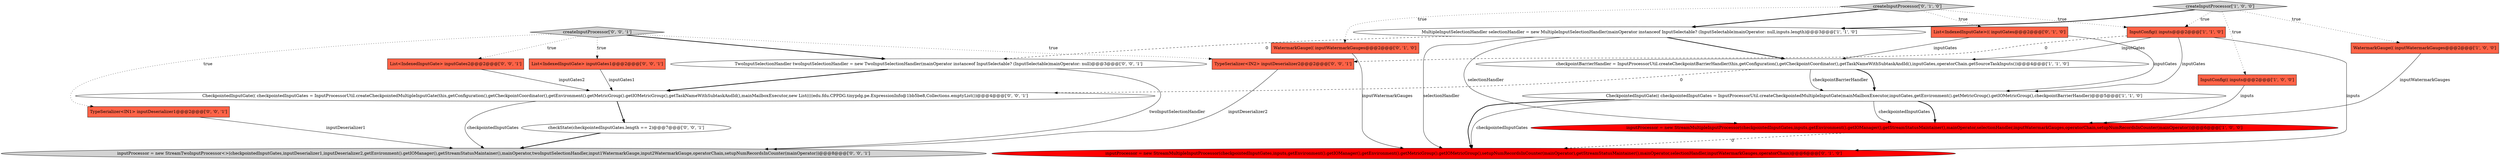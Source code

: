 digraph {
13 [style = filled, label = "TwoInputSelectionHandler twoInputSelectionHandler = new TwoInputSelectionHandler(mainOperator instanceof InputSelectable? (InputSelectable)mainOperator: null)@@@3@@@['0', '0', '1']", fillcolor = white, shape = ellipse image = "AAA0AAABBB3BBB"];
0 [style = filled, label = "InputConfig(( inputs@@@2@@@['1', '0', '0']", fillcolor = tomato, shape = box image = "AAA0AAABBB1BBB"];
7 [style = filled, label = "createInputProcessor['1', '0', '0']", fillcolor = lightgray, shape = diamond image = "AAA0AAABBB1BBB"];
4 [style = filled, label = "CheckpointedInputGate(( checkpointedInputGates = InputProcessorUtil.createCheckpointedMultipleInputGate(mainMailboxExecutor,inputGates,getEnvironment().getMetricGroup().getIOMetricGroup(),checkpointBarrierHandler)@@@5@@@['1', '1', '0']", fillcolor = white, shape = ellipse image = "AAA0AAABBB1BBB"];
6 [style = filled, label = "InputConfig(( inputs@@@2@@@['1', '1', '0']", fillcolor = tomato, shape = box image = "AAA0AAABBB1BBB"];
19 [style = filled, label = "checkState(checkpointedInputGates.length == 2)@@@7@@@['0', '0', '1']", fillcolor = white, shape = ellipse image = "AAA0AAABBB3BBB"];
3 [style = filled, label = "MultipleInputSelectionHandler selectionHandler = new MultipleInputSelectionHandler(mainOperator instanceof InputSelectable? (InputSelectable)mainOperator: null,inputs.length)@@@3@@@['1', '1', '0']", fillcolor = white, shape = ellipse image = "AAA0AAABBB1BBB"];
1 [style = filled, label = "checkpointBarrierHandler = InputProcessorUtil.createCheckpointBarrierHandler(this,getConfiguration(),getCheckpointCoordinator(),getTaskNameWithSubtaskAndId(),inputGates,operatorChain.getSourceTaskInputs())@@@4@@@['1', '1', '0']", fillcolor = white, shape = ellipse image = "AAA0AAABBB1BBB"];
12 [style = filled, label = "TypeSerializer<IN1> inputDeserializer1@@@2@@@['0', '0', '1']", fillcolor = tomato, shape = box image = "AAA0AAABBB3BBB"];
5 [style = filled, label = "inputProcessor = new StreamMultipleInputProcessor(checkpointedInputGates,inputs,getEnvironment().getIOManager(),getStreamStatusMaintainer(),mainOperator,selectionHandler,inputWatermarkGauges,operatorChain,setupNumRecordsInCounter(mainOperator))@@@6@@@['1', '0', '0']", fillcolor = red, shape = ellipse image = "AAA1AAABBB1BBB"];
2 [style = filled, label = "WatermarkGauge(( inputWatermarkGauges@@@2@@@['1', '0', '0']", fillcolor = tomato, shape = box image = "AAA0AAABBB1BBB"];
9 [style = filled, label = "createInputProcessor['0', '1', '0']", fillcolor = lightgray, shape = diamond image = "AAA0AAABBB2BBB"];
14 [style = filled, label = "CheckpointedInputGate(( checkpointedInputGates = InputProcessorUtil.createCheckpointedMultipleInputGate(this,getConfiguration(),getCheckpointCoordinator(),getEnvironment().getMetricGroup().getIOMetricGroup(),getTaskNameWithSubtaskAndId(),mainMailboxExecutor,new List((((edu.fdu.CPPDG.tinypdg.pe.ExpressionInfo@1bb5be8,Collections.emptyList())@@@4@@@['0', '0', '1']", fillcolor = white, shape = ellipse image = "AAA0AAABBB3BBB"];
17 [style = filled, label = "List<IndexedInputGate> inputGates1@@@2@@@['0', '0', '1']", fillcolor = tomato, shape = box image = "AAA0AAABBB3BBB"];
8 [style = filled, label = "inputProcessor = new StreamMultipleInputProcessor(checkpointedInputGates,inputs,getEnvironment().getIOManager(),getEnvironment().getMetricGroup().getIOMetricGroup(),setupNumRecordsInCounter(mainOperator),getStreamStatusMaintainer(),mainOperator,selectionHandler,inputWatermarkGauges,operatorChain)@@@6@@@['0', '1', '0']", fillcolor = red, shape = ellipse image = "AAA1AAABBB2BBB"];
10 [style = filled, label = "WatermarkGauge(( inputWatermarkGauges@@@2@@@['0', '1', '0']", fillcolor = tomato, shape = box image = "AAA0AAABBB2BBB"];
16 [style = filled, label = "createInputProcessor['0', '0', '1']", fillcolor = lightgray, shape = diamond image = "AAA0AAABBB3BBB"];
15 [style = filled, label = "List<IndexedInputGate> inputGates2@@@2@@@['0', '0', '1']", fillcolor = tomato, shape = box image = "AAA0AAABBB3BBB"];
18 [style = filled, label = "TypeSerializer<IN2> inputDeserializer2@@@2@@@['0', '0', '1']", fillcolor = tomato, shape = box image = "AAA0AAABBB3BBB"];
11 [style = filled, label = "List<IndexedInputGate>(( inputGates@@@2@@@['0', '1', '0']", fillcolor = tomato, shape = box image = "AAA0AAABBB2BBB"];
20 [style = filled, label = "inputProcessor = new StreamTwoInputProcessor<>(checkpointedInputGates,inputDeserializer1,inputDeserializer2,getEnvironment().getIOManager(),getStreamStatusMaintainer(),mainOperator,twoInputSelectionHandler,input1WatermarkGauge,input2WatermarkGauge,operatorChain,setupNumRecordsInCounter(mainOperator))@@@8@@@['0', '0', '1']", fillcolor = lightgray, shape = ellipse image = "AAA0AAABBB3BBB"];
7->2 [style = dotted, label="true"];
11->1 [style = solid, label="inputGates"];
1->4 [style = bold, label=""];
16->13 [style = bold, label=""];
7->6 [style = dotted, label="true"];
16->12 [style = dotted, label="true"];
18->20 [style = solid, label="inputDeserializer2"];
3->1 [style = bold, label=""];
1->14 [style = dashed, label="0"];
6->8 [style = solid, label="inputs"];
19->20 [style = bold, label=""];
9->11 [style = dotted, label="true"];
16->17 [style = dotted, label="true"];
16->15 [style = dotted, label="true"];
4->8 [style = solid, label="checkpointedInputGates"];
14->19 [style = bold, label=""];
3->5 [style = solid, label="selectionHandler"];
7->0 [style = dotted, label="true"];
12->20 [style = solid, label="inputDeserializer1"];
9->6 [style = dotted, label="true"];
3->13 [style = dashed, label="0"];
7->3 [style = bold, label=""];
6->18 [style = dashed, label="0"];
0->5 [style = solid, label="inputs"];
2->5 [style = solid, label="inputWatermarkGauges"];
14->20 [style = solid, label="checkpointedInputGates"];
17->14 [style = solid, label="inputGates1"];
5->8 [style = dashed, label="0"];
9->3 [style = bold, label=""];
4->8 [style = bold, label=""];
1->4 [style = solid, label="checkpointBarrierHandler"];
10->8 [style = solid, label="inputWatermarkGauges"];
11->4 [style = solid, label="inputGates"];
9->10 [style = dotted, label="true"];
15->14 [style = solid, label="inputGates2"];
4->5 [style = solid, label="checkpointedInputGates"];
6->4 [style = solid, label="inputGates"];
4->5 [style = bold, label=""];
13->14 [style = bold, label=""];
6->1 [style = solid, label="inputGates"];
3->8 [style = solid, label="selectionHandler"];
13->20 [style = solid, label="twoInputSelectionHandler"];
16->18 [style = dotted, label="true"];
}
